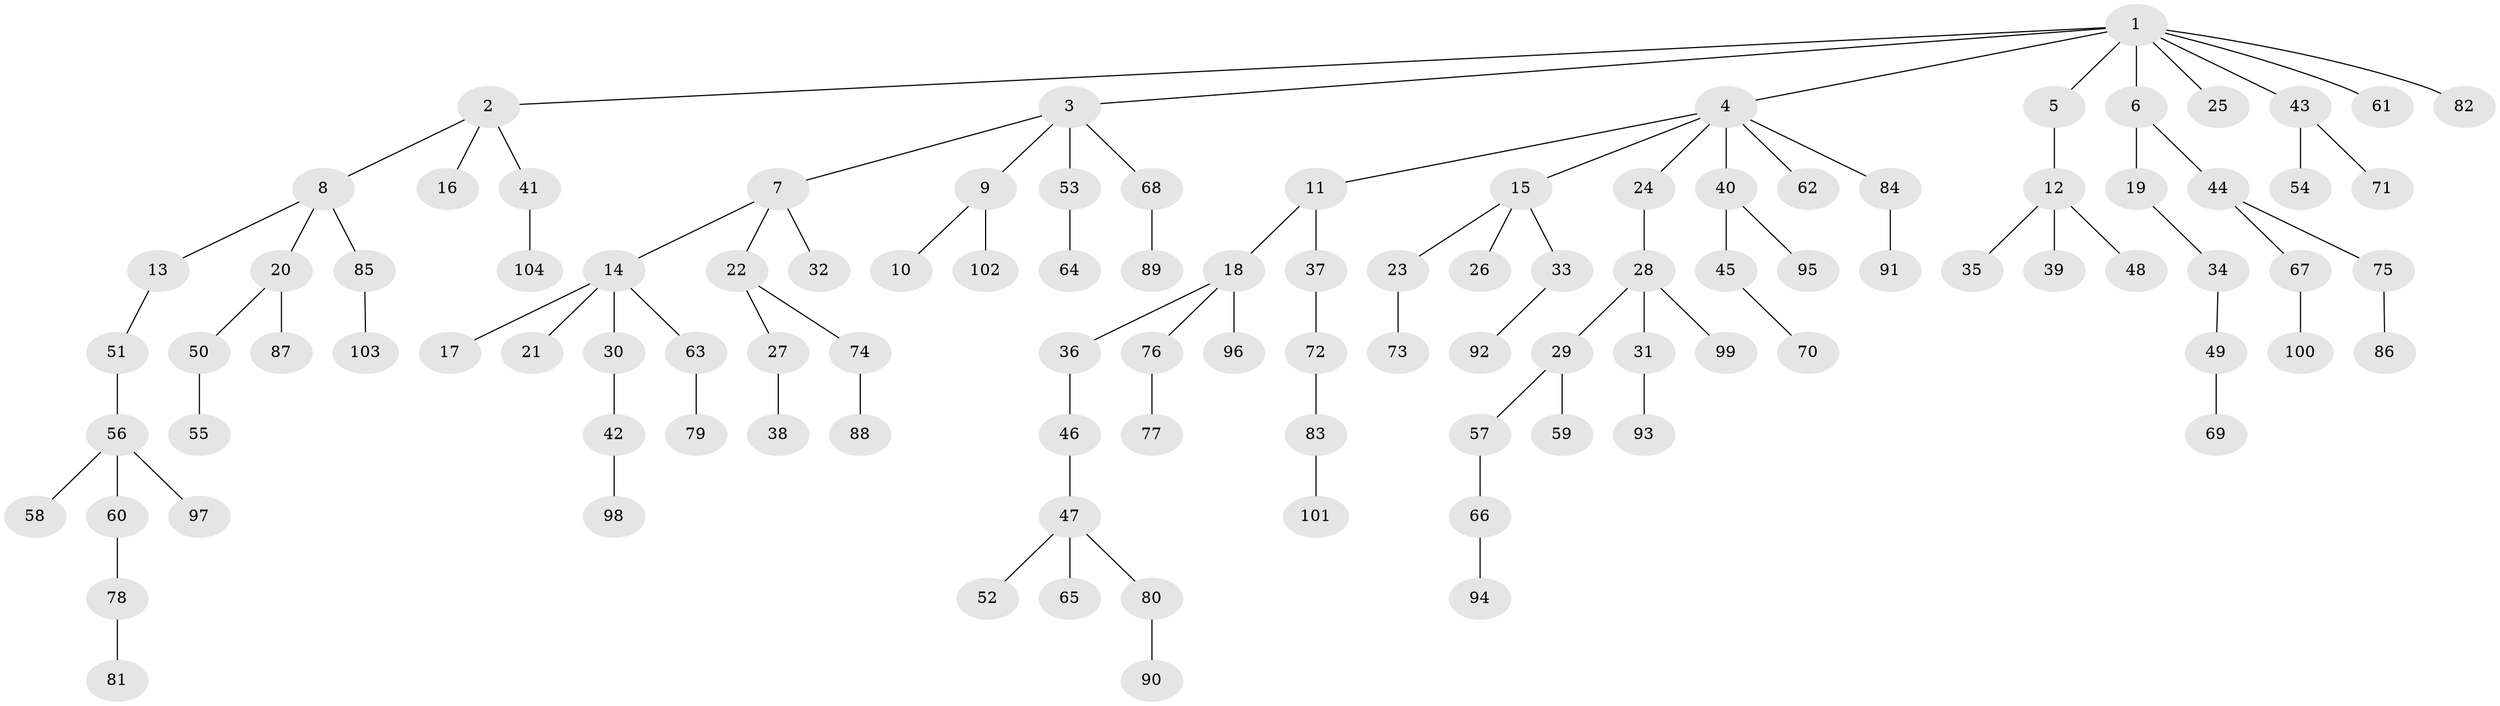 // coarse degree distribution, {11: 0.013888888888888888, 5: 0.027777777777777776, 8: 0.013888888888888888, 4: 0.041666666666666664, 3: 0.125, 2: 0.25, 1: 0.5277777777777778}
// Generated by graph-tools (version 1.1) at 2025/24/03/03/25 07:24:06]
// undirected, 104 vertices, 103 edges
graph export_dot {
graph [start="1"]
  node [color=gray90,style=filled];
  1;
  2;
  3;
  4;
  5;
  6;
  7;
  8;
  9;
  10;
  11;
  12;
  13;
  14;
  15;
  16;
  17;
  18;
  19;
  20;
  21;
  22;
  23;
  24;
  25;
  26;
  27;
  28;
  29;
  30;
  31;
  32;
  33;
  34;
  35;
  36;
  37;
  38;
  39;
  40;
  41;
  42;
  43;
  44;
  45;
  46;
  47;
  48;
  49;
  50;
  51;
  52;
  53;
  54;
  55;
  56;
  57;
  58;
  59;
  60;
  61;
  62;
  63;
  64;
  65;
  66;
  67;
  68;
  69;
  70;
  71;
  72;
  73;
  74;
  75;
  76;
  77;
  78;
  79;
  80;
  81;
  82;
  83;
  84;
  85;
  86;
  87;
  88;
  89;
  90;
  91;
  92;
  93;
  94;
  95;
  96;
  97;
  98;
  99;
  100;
  101;
  102;
  103;
  104;
  1 -- 2;
  1 -- 3;
  1 -- 4;
  1 -- 5;
  1 -- 6;
  1 -- 25;
  1 -- 43;
  1 -- 61;
  1 -- 82;
  2 -- 8;
  2 -- 16;
  2 -- 41;
  3 -- 7;
  3 -- 9;
  3 -- 53;
  3 -- 68;
  4 -- 11;
  4 -- 15;
  4 -- 24;
  4 -- 40;
  4 -- 62;
  4 -- 84;
  5 -- 12;
  6 -- 19;
  6 -- 44;
  7 -- 14;
  7 -- 22;
  7 -- 32;
  8 -- 13;
  8 -- 20;
  8 -- 85;
  9 -- 10;
  9 -- 102;
  11 -- 18;
  11 -- 37;
  12 -- 35;
  12 -- 39;
  12 -- 48;
  13 -- 51;
  14 -- 17;
  14 -- 21;
  14 -- 30;
  14 -- 63;
  15 -- 23;
  15 -- 26;
  15 -- 33;
  18 -- 36;
  18 -- 76;
  18 -- 96;
  19 -- 34;
  20 -- 50;
  20 -- 87;
  22 -- 27;
  22 -- 74;
  23 -- 73;
  24 -- 28;
  27 -- 38;
  28 -- 29;
  28 -- 31;
  28 -- 99;
  29 -- 57;
  29 -- 59;
  30 -- 42;
  31 -- 93;
  33 -- 92;
  34 -- 49;
  36 -- 46;
  37 -- 72;
  40 -- 45;
  40 -- 95;
  41 -- 104;
  42 -- 98;
  43 -- 54;
  43 -- 71;
  44 -- 67;
  44 -- 75;
  45 -- 70;
  46 -- 47;
  47 -- 52;
  47 -- 65;
  47 -- 80;
  49 -- 69;
  50 -- 55;
  51 -- 56;
  53 -- 64;
  56 -- 58;
  56 -- 60;
  56 -- 97;
  57 -- 66;
  60 -- 78;
  63 -- 79;
  66 -- 94;
  67 -- 100;
  68 -- 89;
  72 -- 83;
  74 -- 88;
  75 -- 86;
  76 -- 77;
  78 -- 81;
  80 -- 90;
  83 -- 101;
  84 -- 91;
  85 -- 103;
}
